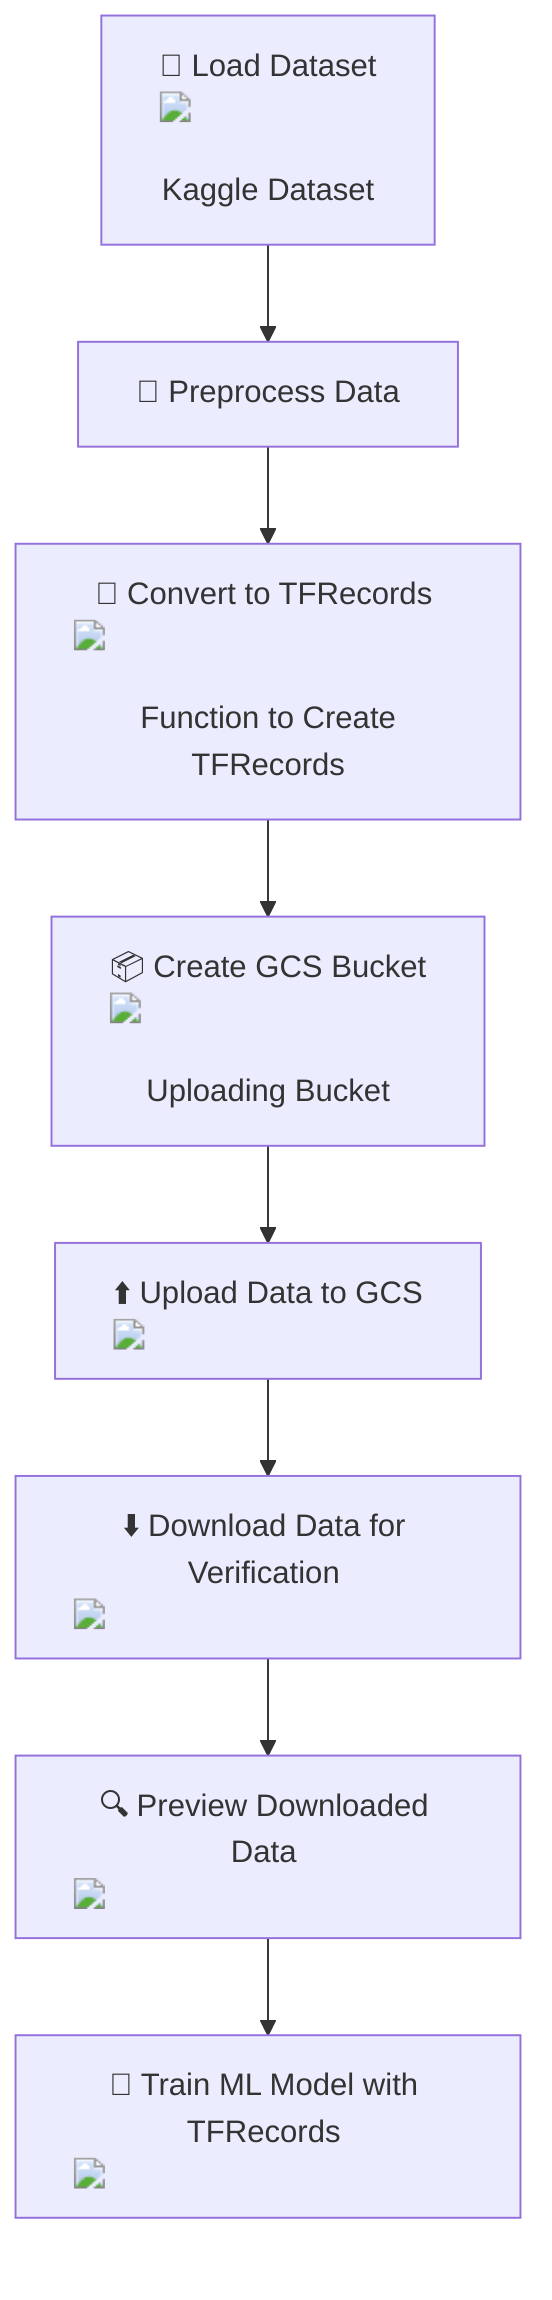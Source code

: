 graph TD;
    A["📁 Load Dataset <img src='icons/file.svg'/> <br/> Kaggle Dataset"] --> B["🔧 Preprocess Data"];
    B --> C["🔄 Convert to TFRecords <img src='icons/table.svg'/> <br/> Function to Create TFRecords"];
    C --> D["📦 Create GCS Bucket <img src='icons/database.svg'/> <br/> Uploading Bucket"];
    D --> E["⬆️ Upload Data to GCS <img src='icons/database.svg'/>"];
    E --> F["⬇️ Download Data for Verification <img src='icons/file.svg'/>"];
    F --> G["🔍 Preview Downloaded Data <img src='icons/table.svg'/>"];
    G --> H["🧠 Train ML Model with TFRecords <img src='icons/brain.svg'/>"];
